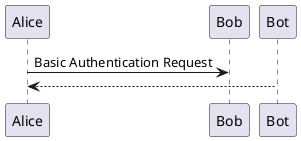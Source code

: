 @startuml
'https://plantuml.com/class-diagram

Alice -> Bob: Basic Authentication Request
Bot --> Alice

@enduml